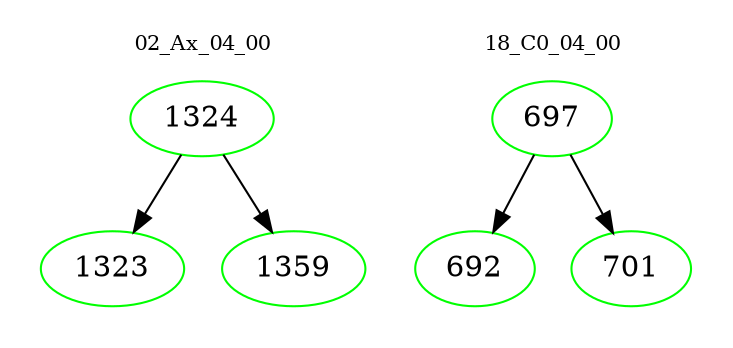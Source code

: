 digraph{
subgraph cluster_0 {
color = white
label = "02_Ax_04_00";
fontsize=10;
T0_1324 [label="1324", color="green"]
T0_1324 -> T0_1323 [color="black"]
T0_1323 [label="1323", color="green"]
T0_1324 -> T0_1359 [color="black"]
T0_1359 [label="1359", color="green"]
}
subgraph cluster_1 {
color = white
label = "18_C0_04_00";
fontsize=10;
T1_697 [label="697", color="green"]
T1_697 -> T1_692 [color="black"]
T1_692 [label="692", color="green"]
T1_697 -> T1_701 [color="black"]
T1_701 [label="701", color="green"]
}
}

